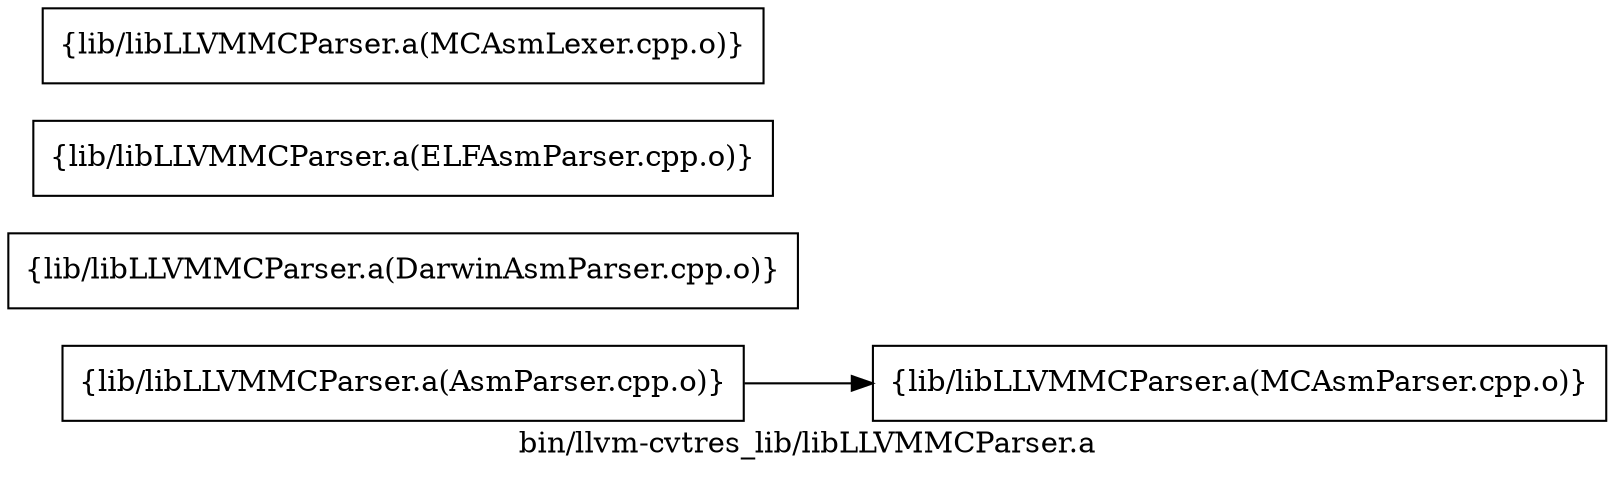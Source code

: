 digraph "bin/llvm-cvtres_lib/libLLVMMCParser.a" {
	label="bin/llvm-cvtres_lib/libLLVMMCParser.a";
	rankdir=LR;
	{ rank=same; Node0x5557162ae208;  }

	Node0x5557162ae208 [shape=record,shape=box,group=0,label="{lib/libLLVMMCParser.a(AsmParser.cpp.o)}"];
	Node0x5557162ae208 -> Node0x5557162ac278;
	Node0x5557162ac278 [shape=record,shape=box,group=0,label="{lib/libLLVMMCParser.a(MCAsmParser.cpp.o)}"];
	Node0x5557162aa518 [shape=record,shape=box,group=0,label="{lib/libLLVMMCParser.a(DarwinAsmParser.cpp.o)}"];
	Node0x5557162ac728 [shape=record,shape=box,group=0,label="{lib/libLLVMMCParser.a(ELFAsmParser.cpp.o)}"];
	Node0x5557162ab558 [shape=record,shape=box,group=0,label="{lib/libLLVMMCParser.a(MCAsmLexer.cpp.o)}"];
}
